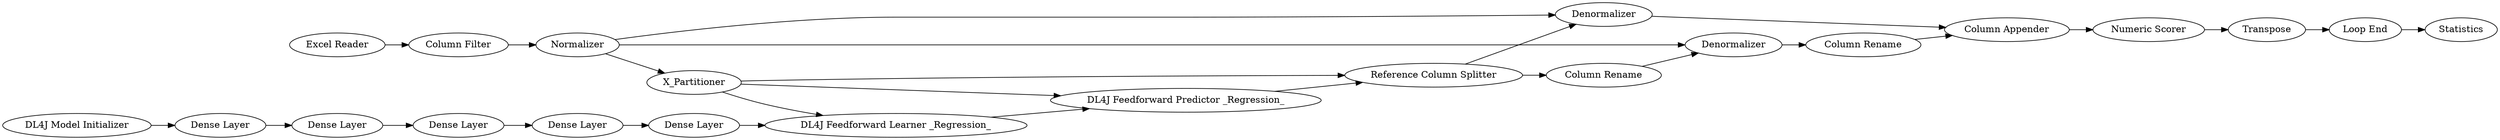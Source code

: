 digraph {
	"686066471265000201_30" [label="Column Rename"]
	"686066471265000201_81" [label=X_Partitioner]
	"686066471265000201_28" [label=Denormalizer]
	"-6853865984694040119_161" [label="Dense Layer"]
	"686066471265000201_80" [label=Statistics]
	"686066471265000201_32" [label="Column Appender"]
	"686066471265000201_27" [label="Reference Column Splitter"]
	"686066471265000201_34" [label="Excel Reader"]
	"686066471265000201_59" [label=Transpose]
	"686066471265000201_23" [label="Column Filter"]
	"686066471265000201_72" [label="Loop End"]
	"-6853865984694040119_147" [label="Dense Layer"]
	"686066471265000201_26" [label=Normalizer]
	"-6853865984694040119_162" [label="Dense Layer"]
	"-6853865984694040119_27" [label="DL4J Model Initializer"]
	"-6853865984694040119_152" [label="Dense Layer"]
	"686066471265000201_76" [label="DL4J Feedforward Learner _Regression_"]
	"686066471265000201_52" [label="DL4J Feedforward Predictor _Regression_"]
	"-6853865984694040119_160" [label="Dense Layer"]
	"686066471265000201_31" [label="Column Rename"]
	"686066471265000201_33" [label="Numeric Scorer"]
	"686066471265000201_29" [label=Denormalizer]
	"-6853865984694040119_160" -> "-6853865984694040119_161"
	"-6853865984694040119_27" -> "-6853865984694040119_160"
	"686066471265000201_29" -> "686066471265000201_31"
	"686066471265000201_27" -> "686066471265000201_30"
	"-6853865984694040119_152" -> "686066471265000201_76"
	"-6853865984694040119_161" -> "-6853865984694040119_147"
	"686066471265000201_59" -> "686066471265000201_72"
	"686066471265000201_33" -> "686066471265000201_59"
	"686066471265000201_32" -> "686066471265000201_33"
	"686066471265000201_81" -> "686066471265000201_76"
	"686066471265000201_31" -> "686066471265000201_32"
	"686066471265000201_76" -> "686066471265000201_52"
	"686066471265000201_26" -> "686066471265000201_81"
	"686066471265000201_52" -> "686066471265000201_27"
	"686066471265000201_26" -> "686066471265000201_28"
	"686066471265000201_26" -> "686066471265000201_29"
	"686066471265000201_23" -> "686066471265000201_26"
	"686066471265000201_30" -> "686066471265000201_29"
	"686066471265000201_81" -> "686066471265000201_52"
	"686066471265000201_34" -> "686066471265000201_23"
	"686066471265000201_28" -> "686066471265000201_32"
	"-6853865984694040119_147" -> "-6853865984694040119_162"
	"686066471265000201_27" -> "686066471265000201_28"
	"-6853865984694040119_162" -> "-6853865984694040119_152"
	"686066471265000201_81" -> "686066471265000201_27"
	"686066471265000201_72" -> "686066471265000201_80"
	rankdir=LR
}
